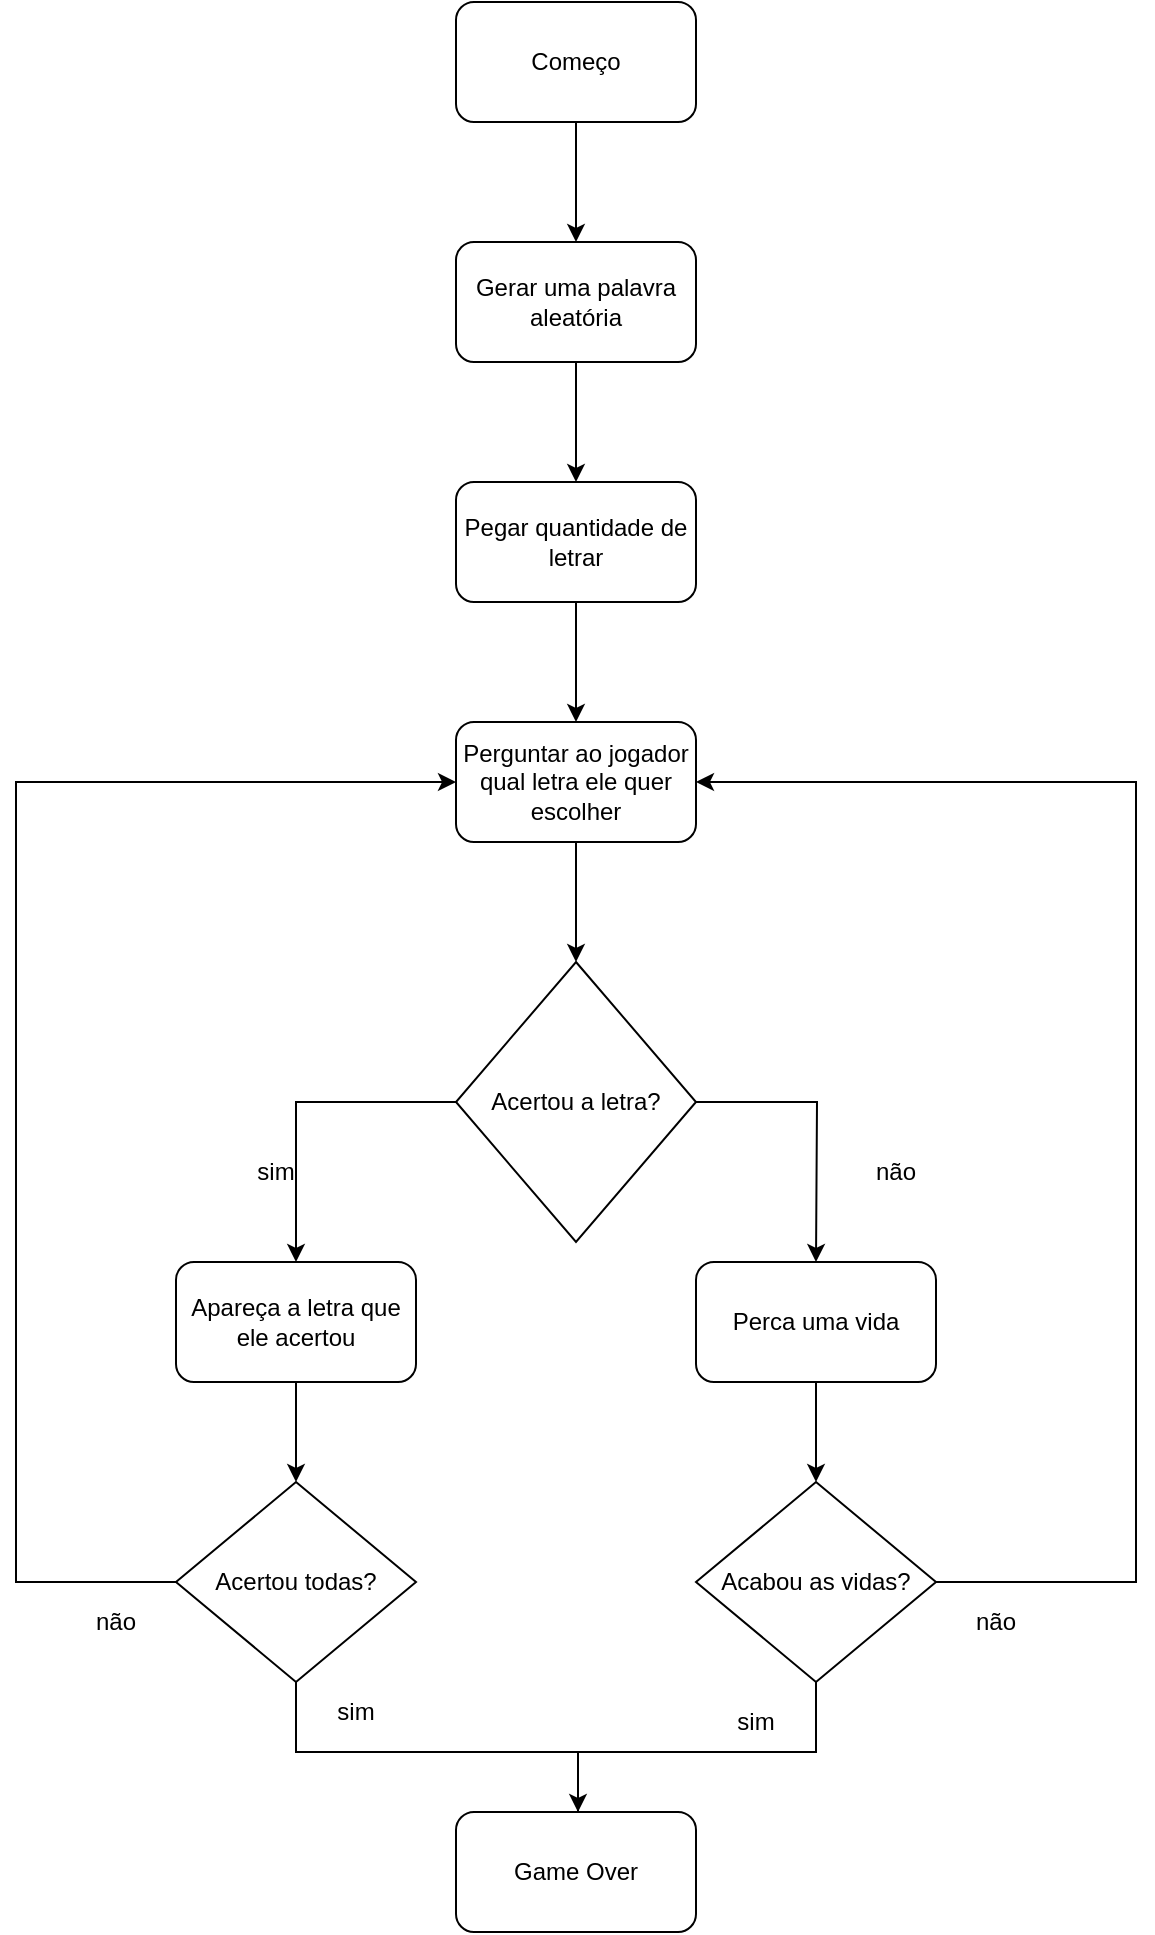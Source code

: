 <mxfile version="28.1.1">
  <diagram name="Página-1" id="bTb7ZLQW3xxquBlu1H-1">
    <mxGraphModel dx="1358" dy="708" grid="1" gridSize="10" guides="1" tooltips="1" connect="1" arrows="1" fold="1" page="1" pageScale="1" pageWidth="827" pageHeight="1169" math="0" shadow="0">
      <root>
        <mxCell id="0" />
        <mxCell id="1" parent="0" />
        <mxCell id="HIZnbvHgLTLS44aRGRzm-2" style="edgeStyle=orthogonalEdgeStyle;rounded=0;orthogonalLoop=1;jettySize=auto;html=1;" edge="1" parent="1" source="HIZnbvHgLTLS44aRGRzm-1">
          <mxGeometry relative="1" as="geometry">
            <mxPoint x="400" y="165" as="targetPoint" />
          </mxGeometry>
        </mxCell>
        <mxCell id="HIZnbvHgLTLS44aRGRzm-1" value="Começo" style="rounded=1;whiteSpace=wrap;html=1;" vertex="1" parent="1">
          <mxGeometry x="340" y="45" width="120" height="60" as="geometry" />
        </mxCell>
        <mxCell id="HIZnbvHgLTLS44aRGRzm-9" style="edgeStyle=orthogonalEdgeStyle;rounded=0;orthogonalLoop=1;jettySize=auto;html=1;" edge="1" parent="1" source="HIZnbvHgLTLS44aRGRzm-10">
          <mxGeometry relative="1" as="geometry">
            <mxPoint x="400" y="285" as="targetPoint" />
          </mxGeometry>
        </mxCell>
        <mxCell id="HIZnbvHgLTLS44aRGRzm-10" value="Gerar uma palavra aleatória" style="rounded=1;whiteSpace=wrap;html=1;" vertex="1" parent="1">
          <mxGeometry x="340" y="165" width="120" height="60" as="geometry" />
        </mxCell>
        <mxCell id="HIZnbvHgLTLS44aRGRzm-13" style="edgeStyle=orthogonalEdgeStyle;rounded=0;orthogonalLoop=1;jettySize=auto;html=1;" edge="1" parent="1" source="HIZnbvHgLTLS44aRGRzm-11" target="HIZnbvHgLTLS44aRGRzm-12">
          <mxGeometry relative="1" as="geometry" />
        </mxCell>
        <mxCell id="HIZnbvHgLTLS44aRGRzm-11" value="Pegar quantidade de letrar" style="rounded=1;whiteSpace=wrap;html=1;" vertex="1" parent="1">
          <mxGeometry x="340" y="285" width="120" height="60" as="geometry" />
        </mxCell>
        <mxCell id="HIZnbvHgLTLS44aRGRzm-14" style="edgeStyle=orthogonalEdgeStyle;rounded=0;orthogonalLoop=1;jettySize=auto;html=1;" edge="1" parent="1" source="HIZnbvHgLTLS44aRGRzm-12" target="HIZnbvHgLTLS44aRGRzm-15">
          <mxGeometry relative="1" as="geometry">
            <mxPoint x="400" y="595" as="targetPoint" />
          </mxGeometry>
        </mxCell>
        <mxCell id="HIZnbvHgLTLS44aRGRzm-12" value="Perguntar ao jogador qual letra ele quer escolher" style="rounded=1;whiteSpace=wrap;html=1;" vertex="1" parent="1">
          <mxGeometry x="340" y="405" width="120" height="60" as="geometry" />
        </mxCell>
        <mxCell id="HIZnbvHgLTLS44aRGRzm-16" style="edgeStyle=orthogonalEdgeStyle;rounded=0;orthogonalLoop=1;jettySize=auto;html=1;" edge="1" parent="1" source="HIZnbvHgLTLS44aRGRzm-15">
          <mxGeometry relative="1" as="geometry">
            <mxPoint x="520" y="675" as="targetPoint" />
          </mxGeometry>
        </mxCell>
        <mxCell id="HIZnbvHgLTLS44aRGRzm-18" style="edgeStyle=orthogonalEdgeStyle;rounded=0;orthogonalLoop=1;jettySize=auto;html=1;" edge="1" parent="1" source="HIZnbvHgLTLS44aRGRzm-15" target="HIZnbvHgLTLS44aRGRzm-21">
          <mxGeometry relative="1" as="geometry">
            <mxPoint x="280" y="675" as="targetPoint" />
          </mxGeometry>
        </mxCell>
        <mxCell id="HIZnbvHgLTLS44aRGRzm-15" value="Acertou a letra?" style="rhombus;whiteSpace=wrap;html=1;" vertex="1" parent="1">
          <mxGeometry x="340" y="525" width="120" height="140" as="geometry" />
        </mxCell>
        <mxCell id="HIZnbvHgLTLS44aRGRzm-19" value="sim" style="text;html=1;align=center;verticalAlign=middle;whiteSpace=wrap;rounded=0;" vertex="1" parent="1">
          <mxGeometry x="220" y="615" width="60" height="30" as="geometry" />
        </mxCell>
        <mxCell id="HIZnbvHgLTLS44aRGRzm-20" value="não" style="text;html=1;align=center;verticalAlign=middle;whiteSpace=wrap;rounded=0;" vertex="1" parent="1">
          <mxGeometry x="530" y="615" width="60" height="30" as="geometry" />
        </mxCell>
        <mxCell id="HIZnbvHgLTLS44aRGRzm-37" style="edgeStyle=orthogonalEdgeStyle;rounded=0;orthogonalLoop=1;jettySize=auto;html=1;entryX=0.5;entryY=0;entryDx=0;entryDy=0;" edge="1" parent="1" source="HIZnbvHgLTLS44aRGRzm-21" target="HIZnbvHgLTLS44aRGRzm-31">
          <mxGeometry relative="1" as="geometry" />
        </mxCell>
        <mxCell id="HIZnbvHgLTLS44aRGRzm-21" value="Apareça a letra que ele acertou" style="rounded=1;whiteSpace=wrap;html=1;" vertex="1" parent="1">
          <mxGeometry x="200" y="675" width="120" height="60" as="geometry" />
        </mxCell>
        <mxCell id="HIZnbvHgLTLS44aRGRzm-36" style="edgeStyle=orthogonalEdgeStyle;rounded=0;orthogonalLoop=1;jettySize=auto;html=1;entryX=0.5;entryY=0;entryDx=0;entryDy=0;" edge="1" parent="1" source="HIZnbvHgLTLS44aRGRzm-22" target="HIZnbvHgLTLS44aRGRzm-30">
          <mxGeometry relative="1" as="geometry" />
        </mxCell>
        <mxCell id="HIZnbvHgLTLS44aRGRzm-22" value="Perca uma vida" style="rounded=1;whiteSpace=wrap;html=1;" vertex="1" parent="1">
          <mxGeometry x="460" y="675" width="120" height="60" as="geometry" />
        </mxCell>
        <mxCell id="HIZnbvHgLTLS44aRGRzm-39" style="edgeStyle=orthogonalEdgeStyle;rounded=0;orthogonalLoop=1;jettySize=auto;html=1;" edge="1" parent="1" source="HIZnbvHgLTLS44aRGRzm-30">
          <mxGeometry relative="1" as="geometry">
            <mxPoint x="400" y="960" as="targetPoint" />
            <Array as="points">
              <mxPoint x="520" y="920" />
              <mxPoint x="401" y="920" />
              <mxPoint x="401" y="960" />
            </Array>
          </mxGeometry>
        </mxCell>
        <mxCell id="HIZnbvHgLTLS44aRGRzm-44" style="edgeStyle=orthogonalEdgeStyle;rounded=0;orthogonalLoop=1;jettySize=auto;html=1;entryX=1;entryY=0.5;entryDx=0;entryDy=0;exitX=1;exitY=0.5;exitDx=0;exitDy=0;" edge="1" parent="1" source="HIZnbvHgLTLS44aRGRzm-30" target="HIZnbvHgLTLS44aRGRzm-12">
          <mxGeometry relative="1" as="geometry">
            <Array as="points">
              <mxPoint x="680" y="835" />
              <mxPoint x="680" y="435" />
            </Array>
          </mxGeometry>
        </mxCell>
        <mxCell id="HIZnbvHgLTLS44aRGRzm-30" value="Acabou as vidas?" style="rhombus;whiteSpace=wrap;html=1;" vertex="1" parent="1">
          <mxGeometry x="460" y="785" width="120" height="100" as="geometry" />
        </mxCell>
        <mxCell id="HIZnbvHgLTLS44aRGRzm-38" style="edgeStyle=orthogonalEdgeStyle;rounded=0;orthogonalLoop=1;jettySize=auto;html=1;" edge="1" parent="1" source="HIZnbvHgLTLS44aRGRzm-31" target="HIZnbvHgLTLS44aRGRzm-42">
          <mxGeometry relative="1" as="geometry">
            <mxPoint x="400" y="960" as="targetPoint" />
            <Array as="points">
              <mxPoint x="260" y="920" />
              <mxPoint x="401" y="920" />
              <mxPoint x="401" y="960" />
            </Array>
          </mxGeometry>
        </mxCell>
        <mxCell id="HIZnbvHgLTLS44aRGRzm-43" style="edgeStyle=orthogonalEdgeStyle;rounded=0;orthogonalLoop=1;jettySize=auto;html=1;entryX=0;entryY=0.5;entryDx=0;entryDy=0;" edge="1" parent="1" source="HIZnbvHgLTLS44aRGRzm-31" target="HIZnbvHgLTLS44aRGRzm-12">
          <mxGeometry relative="1" as="geometry">
            <Array as="points">
              <mxPoint x="120" y="835" />
              <mxPoint x="120" y="435" />
            </Array>
          </mxGeometry>
        </mxCell>
        <mxCell id="HIZnbvHgLTLS44aRGRzm-31" value="Acertou todas?" style="rhombus;whiteSpace=wrap;html=1;" vertex="1" parent="1">
          <mxGeometry x="200" y="785" width="120" height="100" as="geometry" />
        </mxCell>
        <mxCell id="HIZnbvHgLTLS44aRGRzm-40" value="sim&lt;span style=&quot;color: rgba(0, 0, 0, 0); font-family: monospace; font-size: 0px; text-align: start; text-wrap-mode: nowrap;&quot;&gt;%3CmxGraphModel%3E%3Croot%3E%3CmxCell%20id%3D%220%22%2F%3E%3CmxCell%20id%3D%221%22%20parent%3D%220%22%2F%3E%3CmxCell%20id%3D%222%22%20value%3D%22Acabou%20as%20vidas%3F%22%20style%3D%22rhombus%3BwhiteSpace%3Dwrap%3Bhtml%3D1%3B%22%20vertex%3D%221%22%20parent%3D%221%22%3E%3CmxGeometry%20x%3D%22460%22%20y%3D%22950%22%20width%3D%22120%22%20height%3D%22100%22%20as%3D%22geometry%22%2F%3E%3C%2FmxCell%3E%3C%2Froot%3E%3C%2FmxGraphModel%3E&lt;/span&gt;" style="text;html=1;align=center;verticalAlign=middle;whiteSpace=wrap;rounded=0;" vertex="1" parent="1">
          <mxGeometry x="260" y="885" width="60" height="30" as="geometry" />
        </mxCell>
        <mxCell id="HIZnbvHgLTLS44aRGRzm-41" value="sim&lt;span style=&quot;color: rgba(0, 0, 0, 0); font-family: monospace; font-size: 0px; text-align: start; text-wrap-mode: nowrap;&quot;&gt;%3CmxGraphModel%3E%3Croot%3E%3CmxCell%20id%3D%220%22%2F%3E%3CmxCell%20id%3D%221%22%20parent%3D%220%22%2F%3E%3CmxCell%20id%3D%222%22%20value%3D%22Acabou%20as%20vidas%3F%22%20style%3D%22rhombus%3BwhiteSpace%3Dwrap%3Bhtml%3D1%3B%22%20vertex%3D%221%22%20parent%3D%221%22%3E%3CmxGeometry%20x%3D%22460%22%20y%3D%22950%22%20width%3D%22120%22%20height%3D%22100%22%20as%3D%22geometry%22%2F%3E%3C%2FmxCell%3E%3C%2Froot%3E%3C%2FmxGraphModel%3E&lt;/span&gt;" style="text;html=1;align=center;verticalAlign=middle;whiteSpace=wrap;rounded=0;" vertex="1" parent="1">
          <mxGeometry x="460" y="890" width="60" height="30" as="geometry" />
        </mxCell>
        <mxCell id="HIZnbvHgLTLS44aRGRzm-42" value="Game Over" style="rounded=1;whiteSpace=wrap;html=1;" vertex="1" parent="1">
          <mxGeometry x="340" y="950" width="120" height="60" as="geometry" />
        </mxCell>
        <mxCell id="HIZnbvHgLTLS44aRGRzm-45" value="não" style="text;html=1;align=center;verticalAlign=middle;whiteSpace=wrap;rounded=0;" vertex="1" parent="1">
          <mxGeometry x="580" y="840" width="60" height="30" as="geometry" />
        </mxCell>
        <mxCell id="HIZnbvHgLTLS44aRGRzm-46" value="não" style="text;html=1;align=center;verticalAlign=middle;whiteSpace=wrap;rounded=0;" vertex="1" parent="1">
          <mxGeometry x="140" y="840" width="60" height="30" as="geometry" />
        </mxCell>
      </root>
    </mxGraphModel>
  </diagram>
</mxfile>
